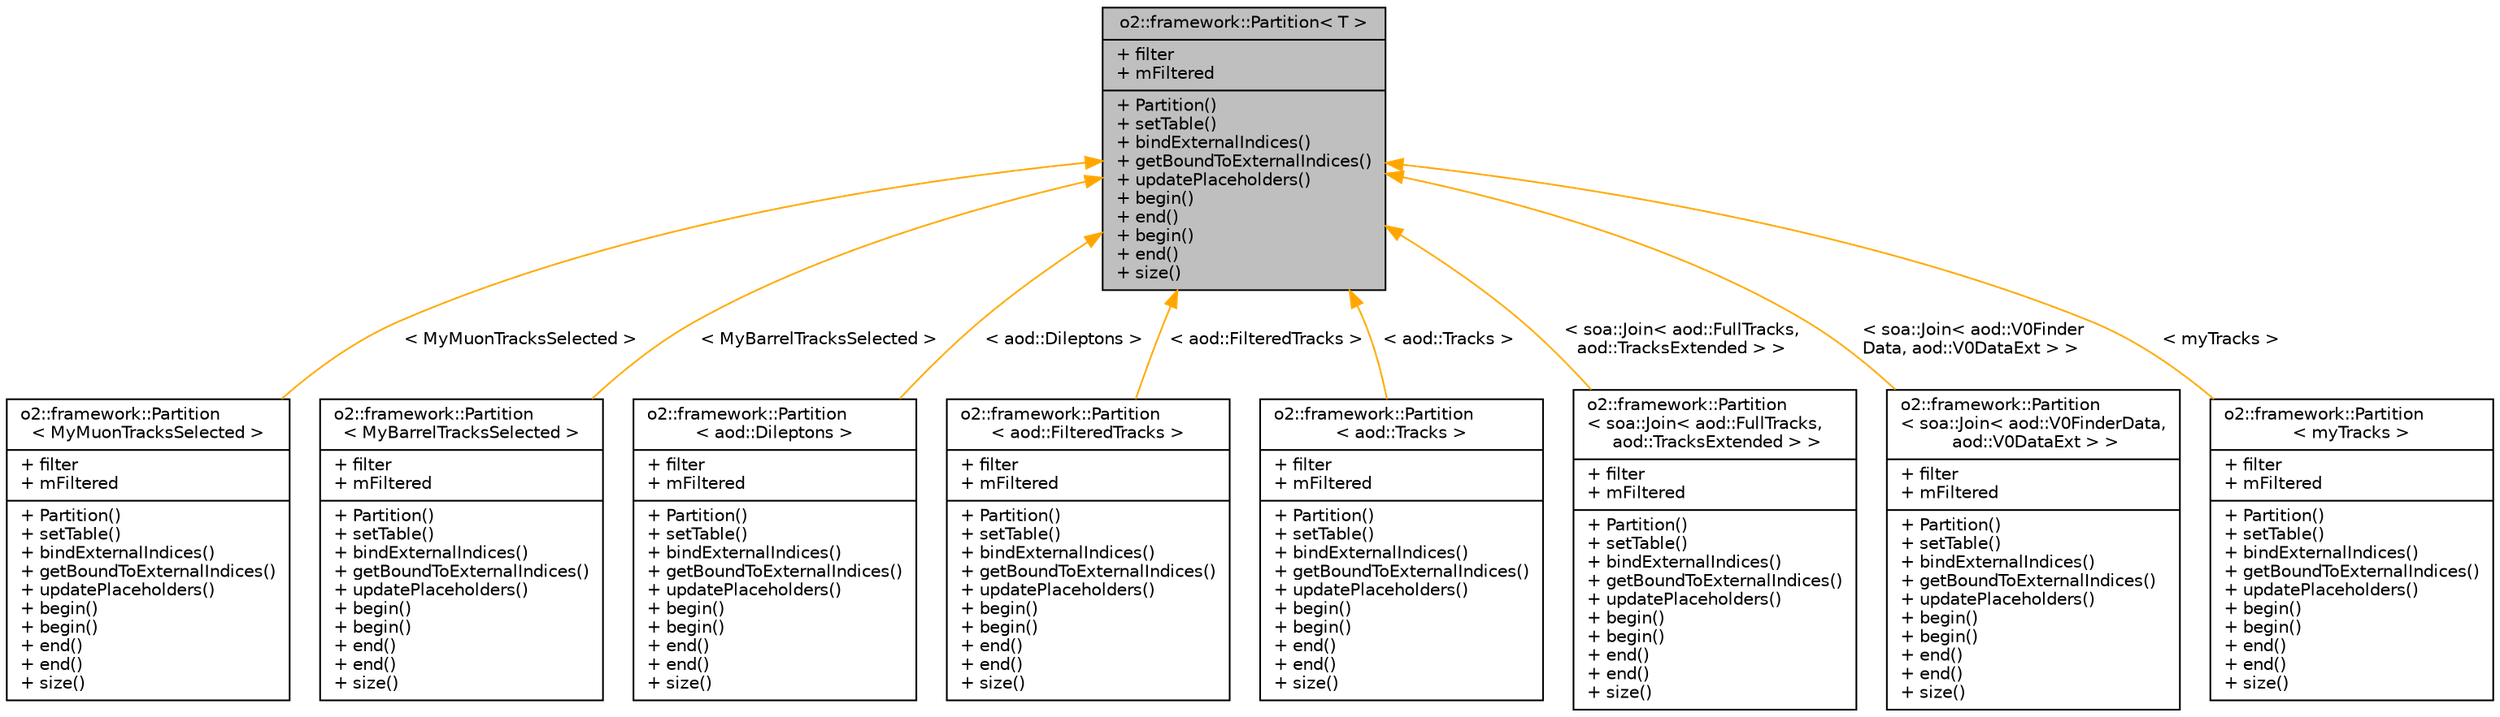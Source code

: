digraph "o2::framework::Partition&lt; T &gt;"
{
 // INTERACTIVE_SVG=YES
  bgcolor="transparent";
  edge [fontname="Helvetica",fontsize="10",labelfontname="Helvetica",labelfontsize="10"];
  node [fontname="Helvetica",fontsize="10",shape=record];
  Node0 [label="{o2::framework::Partition\< T \>\n|+ filter\l+ mFiltered\l|+ Partition()\l+ setTable()\l+ bindExternalIndices()\l+ getBoundToExternalIndices()\l+ updatePlaceholders()\l+ begin()\l+ end()\l+ begin()\l+ end()\l+ size()\l}",height=0.2,width=0.4,color="black", fillcolor="grey75", style="filled", fontcolor="black"];
  Node0 -> Node1 [dir="back",color="orange",fontsize="10",style="solid",label=" \< MyMuonTracksSelected \>" ,fontname="Helvetica"];
  Node1 [label="{o2::framework::Partition\l\< MyMuonTracksSelected \>\n|+ filter\l+ mFiltered\l|+ Partition()\l+ setTable()\l+ bindExternalIndices()\l+ getBoundToExternalIndices()\l+ updatePlaceholders()\l+ begin()\l+ begin()\l+ end()\l+ end()\l+ size()\l}",height=0.2,width=0.4,color="black",URL="$d1/dbf/structo2_1_1framework_1_1Partition.html"];
  Node0 -> Node2 [dir="back",color="orange",fontsize="10",style="solid",label=" \< MyBarrelTracksSelected \>" ,fontname="Helvetica"];
  Node2 [label="{o2::framework::Partition\l\< MyBarrelTracksSelected \>\n|+ filter\l+ mFiltered\l|+ Partition()\l+ setTable()\l+ bindExternalIndices()\l+ getBoundToExternalIndices()\l+ updatePlaceholders()\l+ begin()\l+ begin()\l+ end()\l+ end()\l+ size()\l}",height=0.2,width=0.4,color="black",URL="$d1/dbf/structo2_1_1framework_1_1Partition.html"];
  Node0 -> Node3 [dir="back",color="orange",fontsize="10",style="solid",label=" \< aod::Dileptons \>" ,fontname="Helvetica"];
  Node3 [label="{o2::framework::Partition\l\< aod::Dileptons \>\n|+ filter\l+ mFiltered\l|+ Partition()\l+ setTable()\l+ bindExternalIndices()\l+ getBoundToExternalIndices()\l+ updatePlaceholders()\l+ begin()\l+ begin()\l+ end()\l+ end()\l+ size()\l}",height=0.2,width=0.4,color="black",URL="$d1/dbf/structo2_1_1framework_1_1Partition.html"];
  Node0 -> Node4 [dir="back",color="orange",fontsize="10",style="solid",label=" \< aod::FilteredTracks \>" ,fontname="Helvetica"];
  Node4 [label="{o2::framework::Partition\l\< aod::FilteredTracks \>\n|+ filter\l+ mFiltered\l|+ Partition()\l+ setTable()\l+ bindExternalIndices()\l+ getBoundToExternalIndices()\l+ updatePlaceholders()\l+ begin()\l+ begin()\l+ end()\l+ end()\l+ size()\l}",height=0.2,width=0.4,color="black",URL="$d1/dbf/structo2_1_1framework_1_1Partition.html"];
  Node0 -> Node5 [dir="back",color="orange",fontsize="10",style="solid",label=" \< aod::Tracks \>" ,fontname="Helvetica"];
  Node5 [label="{o2::framework::Partition\l\< aod::Tracks \>\n|+ filter\l+ mFiltered\l|+ Partition()\l+ setTable()\l+ bindExternalIndices()\l+ getBoundToExternalIndices()\l+ updatePlaceholders()\l+ begin()\l+ begin()\l+ end()\l+ end()\l+ size()\l}",height=0.2,width=0.4,color="black",URL="$d1/dbf/structo2_1_1framework_1_1Partition.html"];
  Node0 -> Node6 [dir="back",color="orange",fontsize="10",style="solid",label=" \< soa::Join\< aod::FullTracks,\l aod::TracksExtended \> \>" ,fontname="Helvetica"];
  Node6 [label="{o2::framework::Partition\l\< soa::Join\< aod::FullTracks,\l aod::TracksExtended \> \>\n|+ filter\l+ mFiltered\l|+ Partition()\l+ setTable()\l+ bindExternalIndices()\l+ getBoundToExternalIndices()\l+ updatePlaceholders()\l+ begin()\l+ begin()\l+ end()\l+ end()\l+ size()\l}",height=0.2,width=0.4,color="black",URL="$d1/dbf/structo2_1_1framework_1_1Partition.html"];
  Node0 -> Node7 [dir="back",color="orange",fontsize="10",style="solid",label=" \< soa::Join\< aod::V0Finder\lData, aod::V0DataExt \> \>" ,fontname="Helvetica"];
  Node7 [label="{o2::framework::Partition\l\< soa::Join\< aod::V0FinderData,\l aod::V0DataExt \> \>\n|+ filter\l+ mFiltered\l|+ Partition()\l+ setTable()\l+ bindExternalIndices()\l+ getBoundToExternalIndices()\l+ updatePlaceholders()\l+ begin()\l+ begin()\l+ end()\l+ end()\l+ size()\l}",height=0.2,width=0.4,color="black",URL="$d1/dbf/structo2_1_1framework_1_1Partition.html"];
  Node0 -> Node8 [dir="back",color="orange",fontsize="10",style="solid",label=" \< myTracks \>" ,fontname="Helvetica"];
  Node8 [label="{o2::framework::Partition\l\< myTracks \>\n|+ filter\l+ mFiltered\l|+ Partition()\l+ setTable()\l+ bindExternalIndices()\l+ getBoundToExternalIndices()\l+ updatePlaceholders()\l+ begin()\l+ begin()\l+ end()\l+ end()\l+ size()\l}",height=0.2,width=0.4,color="black",URL="$d1/dbf/structo2_1_1framework_1_1Partition.html"];
}
